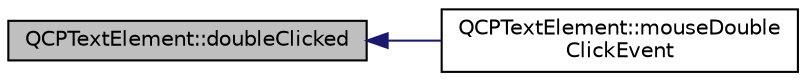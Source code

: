 digraph "QCPTextElement::doubleClicked"
{
  edge [fontname="Helvetica",fontsize="10",labelfontname="Helvetica",labelfontsize="10"];
  node [fontname="Helvetica",fontsize="10",shape=record];
  rankdir="LR";
  Node42 [label="QCPTextElement::doubleClicked",height=0.2,width=0.4,color="black", fillcolor="grey75", style="filled", fontcolor="black"];
  Node42 -> Node43 [dir="back",color="midnightblue",fontsize="10",style="solid",fontname="Helvetica"];
  Node43 [label="QCPTextElement::mouseDouble\lClickEvent",height=0.2,width=0.4,color="black", fillcolor="white", style="filled",URL="$class_q_c_p_text_element.html#a2272ff775ab385f612e9fd39773de7c0"];
}
